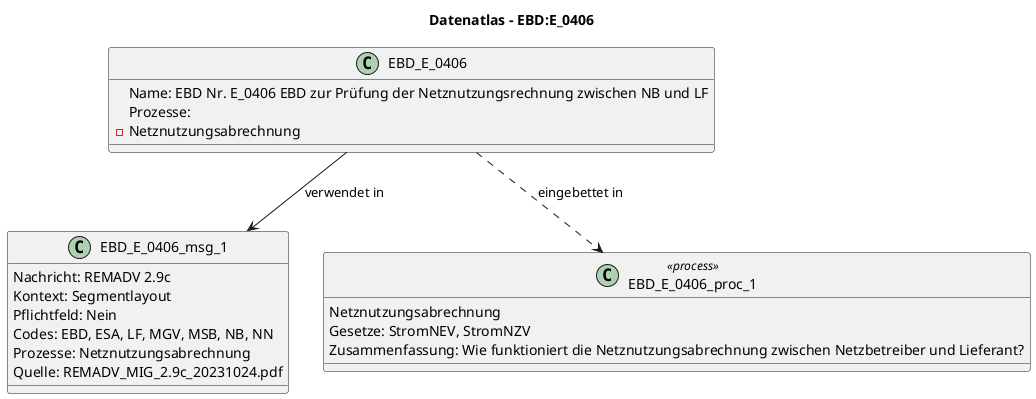 @startuml
title Datenatlas – EBD:E_0406
class EBD_E_0406 {
  Name: EBD Nr. E_0406 EBD zur Prüfung der Netznutzungsrechnung zwischen NB und LF
  Prozesse:
    - Netznutzungsabrechnung
}
class EBD_E_0406_msg_1 {
  Nachricht: REMADV 2.9c
  Kontext: Segmentlayout
  Pflichtfeld: Nein
  Codes: EBD, ESA, LF, MGV, MSB, NB, NN
  Prozesse: Netznutzungsabrechnung
  Quelle: REMADV_MIG_2.9c_20231024.pdf
}
EBD_E_0406 --> EBD_E_0406_msg_1 : verwendet in
class EBD_E_0406_proc_1 <<process>> {
  Netznutzungsabrechnung
  Gesetze: StromNEV, StromNZV
  Zusammenfassung: Wie funktioniert die Netznutzungsabrechnung zwischen Netzbetreiber und Lieferant?
}
EBD_E_0406 ..> EBD_E_0406_proc_1 : eingebettet in
@enduml